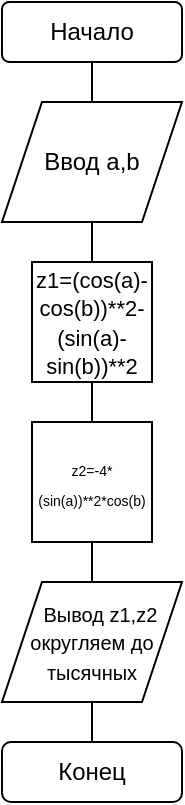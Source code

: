 <mxfile version="28.1.2">
  <diagram name="Page-1" id="eZcpIvof6BSVkvDU-s_3">
    <mxGraphModel dx="331" dy="266" grid="1" gridSize="10" guides="1" tooltips="1" connect="1" arrows="1" fold="1" page="1" pageScale="1" pageWidth="850" pageHeight="1100" math="0" shadow="0">
      <root>
        <mxCell id="0" />
        <mxCell id="1" parent="0" />
        <mxCell id="LppRFLeUEKFvu9Jq3s7i-1" value="Начало" style="rounded=1;whiteSpace=wrap;html=1;strokeWidth=1;fillColor=default;imageWidth=24;imageHeight=24;imageAspect=1;perimeterSpacing=0;glass=0;arcSize=12;" vertex="1" parent="1">
          <mxGeometry x="320" y="50" width="90" height="30" as="geometry" />
        </mxCell>
        <mxCell id="LppRFLeUEKFvu9Jq3s7i-2" value="" style="endArrow=none;html=1;rounded=0;entryX=0.5;entryY=1;entryDx=0;entryDy=0;" edge="1" parent="1" target="LppRFLeUEKFvu9Jq3s7i-1">
          <mxGeometry width="50" height="50" relative="1" as="geometry">
            <mxPoint x="365" y="100" as="sourcePoint" />
            <mxPoint x="420" y="160" as="targetPoint" />
          </mxGeometry>
        </mxCell>
        <mxCell id="LppRFLeUEKFvu9Jq3s7i-3" value="Ввод a,&lt;span style=&quot;background-color: transparent; color: light-dark(rgb(0, 0, 0), rgb(255, 255, 255));&quot;&gt;b&lt;/span&gt;" style="shape=parallelogram;perimeter=parallelogramPerimeter;whiteSpace=wrap;html=1;fixedSize=1;strokeWidth=1;" vertex="1" parent="1">
          <mxGeometry x="320" y="100" width="90" height="60" as="geometry" />
        </mxCell>
        <mxCell id="LppRFLeUEKFvu9Jq3s7i-5" value="&lt;font style=&quot;font-size: 11px;&quot;&gt;z1=(cos(a)-cos(b))**2-(sin(a)-sin(b))**2&lt;/font&gt;" style="whiteSpace=wrap;html=1;aspect=fixed;" vertex="1" parent="1">
          <mxGeometry x="335" y="180" width="60" height="60" as="geometry" />
        </mxCell>
        <mxCell id="LppRFLeUEKFvu9Jq3s7i-6" value="" style="endArrow=none;html=1;rounded=0;exitX=0.5;exitY=0;exitDx=0;exitDy=0;" edge="1" parent="1" source="LppRFLeUEKFvu9Jq3s7i-5" target="LppRFLeUEKFvu9Jq3s7i-3">
          <mxGeometry width="50" height="50" relative="1" as="geometry">
            <mxPoint x="370" y="150" as="sourcePoint" />
            <mxPoint x="420" y="100" as="targetPoint" />
          </mxGeometry>
        </mxCell>
        <mxCell id="LppRFLeUEKFvu9Jq3s7i-7" value="" style="endArrow=none;html=1;rounded=0;entryX=0.5;entryY=1;entryDx=0;entryDy=0;exitX=0.5;exitY=0;exitDx=0;exitDy=0;" edge="1" parent="1" source="LppRFLeUEKFvu9Jq3s7i-8" target="LppRFLeUEKFvu9Jq3s7i-5">
          <mxGeometry width="50" height="50" relative="1" as="geometry">
            <mxPoint x="367.5" y="260" as="sourcePoint" />
            <mxPoint x="362.5" y="240" as="targetPoint" />
          </mxGeometry>
        </mxCell>
        <mxCell id="LppRFLeUEKFvu9Jq3s7i-8" value="&lt;font style=&quot;font-size: 7px;&quot;&gt;z2=-4*(sin(a))**2*cos(b)&lt;/font&gt;" style="whiteSpace=wrap;html=1;aspect=fixed;" vertex="1" parent="1">
          <mxGeometry x="335" y="260" width="60" height="60" as="geometry" />
        </mxCell>
        <mxCell id="LppRFLeUEKFvu9Jq3s7i-9" value="&lt;font style=&quot;font-size: 10px;&quot;&gt;&amp;nbsp; &amp;nbsp;Вывод z1,z2 округляем до тысячных&lt;/font&gt;" style="shape=parallelogram;perimeter=parallelogramPerimeter;whiteSpace=wrap;html=1;fixedSize=1;" vertex="1" parent="1">
          <mxGeometry x="320" y="340" width="90" height="60" as="geometry" />
        </mxCell>
        <mxCell id="LppRFLeUEKFvu9Jq3s7i-10" value="" style="endArrow=none;html=1;rounded=0;entryX=0.5;entryY=0;entryDx=0;entryDy=0;exitX=0.5;exitY=1;exitDx=0;exitDy=0;" edge="1" parent="1" source="LppRFLeUEKFvu9Jq3s7i-8" target="LppRFLeUEKFvu9Jq3s7i-9">
          <mxGeometry width="50" height="50" relative="1" as="geometry">
            <mxPoint x="370" y="320" as="sourcePoint" />
            <mxPoint x="420" y="270" as="targetPoint" />
          </mxGeometry>
        </mxCell>
        <mxCell id="LppRFLeUEKFvu9Jq3s7i-12" value="Конец" style="rounded=1;whiteSpace=wrap;html=1;" vertex="1" parent="1">
          <mxGeometry x="320" y="420" width="90" height="30" as="geometry" />
        </mxCell>
        <mxCell id="LppRFLeUEKFvu9Jq3s7i-13" value="" style="endArrow=none;html=1;rounded=0;entryX=0.5;entryY=1;entryDx=0;entryDy=0;exitX=0.5;exitY=0;exitDx=0;exitDy=0;" edge="1" parent="1" source="LppRFLeUEKFvu9Jq3s7i-12" target="LppRFLeUEKFvu9Jq3s7i-9">
          <mxGeometry width="50" height="50" relative="1" as="geometry">
            <mxPoint x="370" y="390" as="sourcePoint" />
            <mxPoint x="420" y="340" as="targetPoint" />
          </mxGeometry>
        </mxCell>
      </root>
    </mxGraphModel>
  </diagram>
</mxfile>
